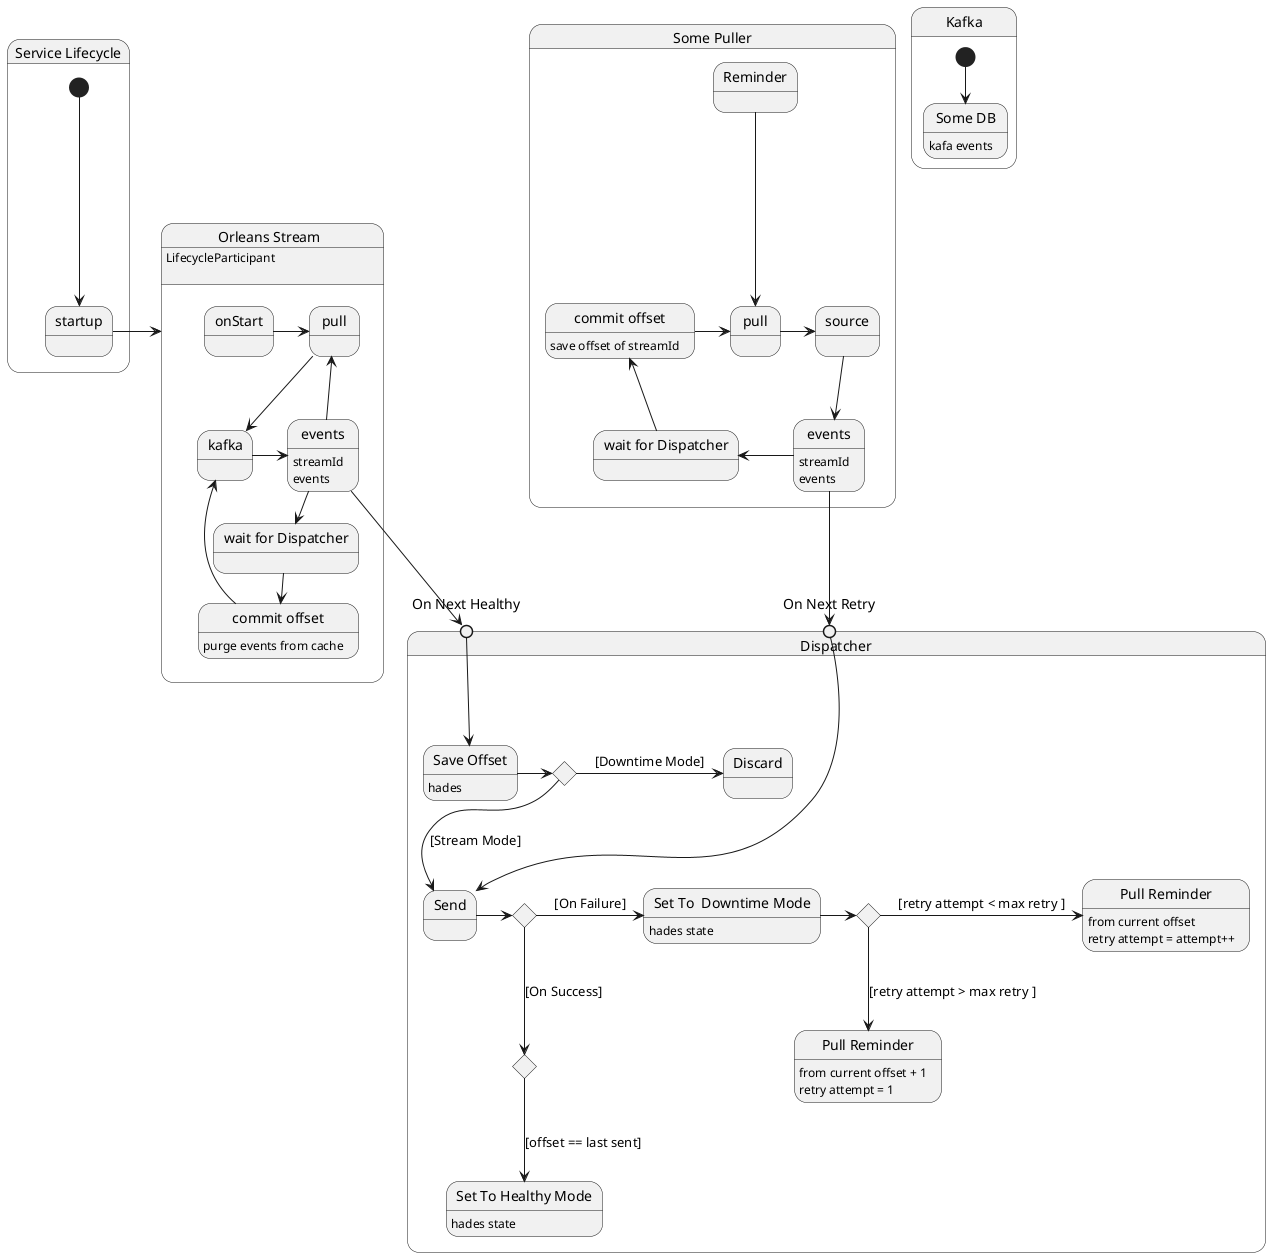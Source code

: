 @startuml
'https://plantuml.com/state-diagram

skinparam monochrome true
state Puller : LifecycleParticipant\n

state  "Service Lifecycle" as Lifecycle {
  [*] --> startup 
  startup -r-> Puller  
}

state  "Kafka" as Kafka {
  [*] --> ES 
  state "Some DB" as ES: kafa events
}
 
  state "Orleans Stream" as Puller {
       onStart -r-> kfPull
       kfPull--> kafka
       kafka -> kfEvents
       kfEvents -> kfPull
       kfEvents-> kfWait
       kfWait ->commit
       state "wait for Dispatcher"   as kfWait
       
       state kfEvents : streamId\nevents
       commit-u-> kafka
       
        state "commit offset" as commit:  purge events from cache
       state "pull" as kfPull
       state "events" as kfEvents
  }

 

  state "Some Puller" as es {
      state "wait for Dispatcher" as esWait 
      state "commit offset" as esCommit: save offset of streamId 
      state "source" as elastic
      state "pull" as esPull
      state "events" as esEvents : streamId\nevents

       Reminder-->esPull
       esPull-> elastic
       elastic -d-> esEvents
       esEvents -> esWait
       esWait -u-> esCommit 
        esCommit -> esPull

  }
  

  
state Dispatcher{
'OnSuccess-u-> commit

state "On Next Healthy" as   OnNext <<entrypoint>>
state "On Next Retry" as OnNextPull <<entrypoint>>  
state "Pull Reminder" as SetEsPullReminder: from current offset\nretry attempt = attempt++
state "Pull Reminder" as SetEsPullReminder2: from current offset + 1\nretry attempt = 1
state "Set To  Downtime Mode" as Downtime : hades state
state "Set To Healthy Mode" as HealthyMode : hades state 
state "Save Offset" as offset :hades  
state "Discard"  <<join>>

state CKstate <<choice>>
CKstate --> Send : [Stream Mode]
CKstate -> Discard : [Downtime Mode]

state c_offset <<choice>>  
c_offset  --> HealthyMode: [offset == last sent]

state c_fail <<choice>>  
c_fail-> Downtime: [On Failure]
c_fail-d->c_offset: [On Success]

state c_retry <<choice>>  
 c_retry -> SetEsPullReminder:[retry attempt < max retry ]
 c_retry -d-> SetEsPullReminder2:[retry attempt > max retry ]


OnNextPull -> Send
OnNext ->  offset
offset ->  CKstate
Send-> c_fail
Downtime-> c_retry

state Discard{
}
}

 

 esEvents --> OnNextPull  
 kfEvents -d-> OnNext  

@enduml